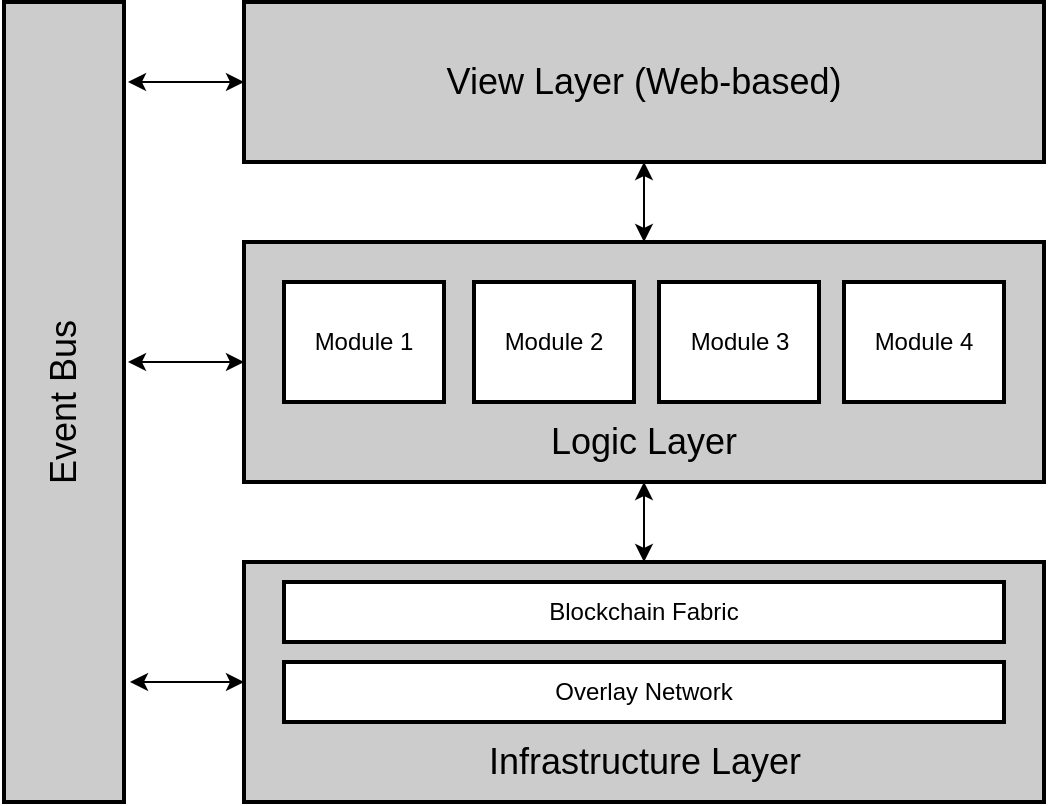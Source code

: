 <mxfile version="12.4.2" type="device" pages="1"><diagram id="EHl7ftutoMgddp9qwQif" name="Page-1"><mxGraphModel dx="932" dy="617" grid="1" gridSize="10" guides="1" tooltips="1" connect="1" arrows="1" fold="1" page="1" pageScale="1" pageWidth="827" pageHeight="1169" math="0" shadow="0"><root><mxCell id="0"/><mxCell id="1" parent="0"/><mxCell id="YvF3ucDbJZ3Y02G4h0ag-1" value="&lt;font style=&quot;font-size: 18px&quot;&gt;View Layer (Web-based)&lt;/font&gt;" style="rounded=0;whiteSpace=wrap;html=1;strokeWidth=2;fillColor=#CCCCCC;" parent="1" vertex="1"><mxGeometry x="160" y="40" width="400" height="80" as="geometry"/></mxCell><mxCell id="YvF3ucDbJZ3Y02G4h0ag-2" value="&lt;font style=&quot;font-size: 18px&quot;&gt;Event Bus&lt;/font&gt;" style="rounded=0;whiteSpace=wrap;html=1;rotation=-90;strokeWidth=2;fillColor=#CCCCCC;" parent="1" vertex="1"><mxGeometry x="-130" y="210" width="400" height="60" as="geometry"/></mxCell><mxCell id="YvF3ucDbJZ3Y02G4h0ag-3" value="" style="rounded=0;whiteSpace=wrap;html=1;strokeWidth=2;fillColor=#CCCCCC;" parent="1" vertex="1"><mxGeometry x="160" y="160" width="400" height="120" as="geometry"/></mxCell><mxCell id="YvF3ucDbJZ3Y02G4h0ag-4" value="&lt;font style=&quot;font-size: 18px&quot;&gt;Logic Layer&lt;/font&gt;" style="text;html=1;strokeColor=none;fillColor=none;align=center;verticalAlign=middle;whiteSpace=wrap;rounded=0;" parent="1" vertex="1"><mxGeometry x="285" y="250" width="150" height="20" as="geometry"/></mxCell><mxCell id="YvF3ucDbJZ3Y02G4h0ag-5" value="" style="rounded=0;whiteSpace=wrap;html=1;strokeWidth=2;fillColor=#CCCCCC;" parent="1" vertex="1"><mxGeometry x="160" y="320" width="400" height="120" as="geometry"/></mxCell><mxCell id="YvF3ucDbJZ3Y02G4h0ag-6" value="&lt;font style=&quot;font-size: 18px&quot;&gt;Infrastructure Layer&lt;/font&gt;" style="text;html=1;strokeColor=none;fillColor=none;align=center;verticalAlign=middle;whiteSpace=wrap;rounded=0;" parent="1" vertex="1"><mxGeometry x="237.5" y="410" width="245" height="20" as="geometry"/></mxCell><mxCell id="YvF3ucDbJZ3Y02G4h0ag-8" value="Module 2" style="rounded=0;whiteSpace=wrap;html=1;strokeWidth=2;fillColor=#FFFFFF;" parent="1" vertex="1"><mxGeometry x="275" y="180" width="80" height="60" as="geometry"/></mxCell><mxCell id="YvF3ucDbJZ3Y02G4h0ag-10" value="Module 1" style="rounded=0;whiteSpace=wrap;html=1;strokeWidth=2;fillColor=#FFFFFF;" parent="1" vertex="1"><mxGeometry x="180" y="180" width="80" height="60" as="geometry"/></mxCell><mxCell id="YvF3ucDbJZ3Y02G4h0ag-11" value="Module 3" style="rounded=0;whiteSpace=wrap;html=1;strokeWidth=2;fillColor=#FFFFFF;" parent="1" vertex="1"><mxGeometry x="367.5" y="180" width="80" height="60" as="geometry"/></mxCell><mxCell id="YvF3ucDbJZ3Y02G4h0ag-12" value="Module 4" style="rounded=0;whiteSpace=wrap;html=1;strokeWidth=2;fillColor=#FFFFFF;" parent="1" vertex="1"><mxGeometry x="460" y="180" width="80" height="60" as="geometry"/></mxCell><mxCell id="YvF3ucDbJZ3Y02G4h0ag-13" value="&lt;font style=&quot;font-size: 12px&quot;&gt;Blockchain Fabric&lt;/font&gt;" style="rounded=0;whiteSpace=wrap;html=1;strokeWidth=2;fillColor=#FFFFFF;" parent="1" vertex="1"><mxGeometry x="180" y="330" width="360" height="30" as="geometry"/></mxCell><mxCell id="YvF3ucDbJZ3Y02G4h0ag-14" value="Overlay Network" style="rounded=0;whiteSpace=wrap;html=1;strokeWidth=2;fillColor=#FFFFFF;" parent="1" vertex="1"><mxGeometry x="180" y="370" width="360" height="30" as="geometry"/></mxCell><mxCell id="YvF3ucDbJZ3Y02G4h0ag-15" value="" style="endArrow=classic;startArrow=classic;html=1;entryX=0.5;entryY=1;entryDx=0;entryDy=0;exitX=0.5;exitY=0;exitDx=0;exitDy=0;" parent="1" source="YvF3ucDbJZ3Y02G4h0ag-5" target="YvF3ucDbJZ3Y02G4h0ag-3" edge="1"><mxGeometry width="50" height="50" relative="1" as="geometry"><mxPoint x="40" y="510" as="sourcePoint"/><mxPoint x="90" y="460" as="targetPoint"/></mxGeometry></mxCell><mxCell id="YvF3ucDbJZ3Y02G4h0ag-16" value="" style="endArrow=classic;startArrow=classic;html=1;entryX=0.5;entryY=1;entryDx=0;entryDy=0;exitX=0.5;exitY=0;exitDx=0;exitDy=0;" parent="1" source="YvF3ucDbJZ3Y02G4h0ag-3" target="YvF3ucDbJZ3Y02G4h0ag-1" edge="1"><mxGeometry width="50" height="50" relative="1" as="geometry"><mxPoint x="40" y="510" as="sourcePoint"/><mxPoint x="90" y="460" as="targetPoint"/></mxGeometry></mxCell><mxCell id="YvF3ucDbJZ3Y02G4h0ag-17" value="" style="endArrow=classic;startArrow=classic;html=1;entryX=0;entryY=0.5;entryDx=0;entryDy=0;exitX=0.15;exitY=1.05;exitDx=0;exitDy=0;exitPerimeter=0;" parent="1" source="YvF3ucDbJZ3Y02G4h0ag-2" target="YvF3ucDbJZ3Y02G4h0ag-5" edge="1"><mxGeometry width="50" height="50" relative="1" as="geometry"><mxPoint x="120" y="360" as="sourcePoint"/><mxPoint x="90" y="460" as="targetPoint"/></mxGeometry></mxCell><mxCell id="YvF3ucDbJZ3Y02G4h0ag-18" value="" style="endArrow=classic;startArrow=classic;html=1;entryX=0;entryY=0.5;entryDx=0;entryDy=0;" parent="1" target="YvF3ucDbJZ3Y02G4h0ag-3" edge="1"><mxGeometry width="50" height="50" relative="1" as="geometry"><mxPoint x="102" y="220" as="sourcePoint"/><mxPoint x="90" y="460" as="targetPoint"/></mxGeometry></mxCell><mxCell id="YvF3ucDbJZ3Y02G4h0ag-19" value="" style="endArrow=classic;startArrow=classic;html=1;entryX=0;entryY=0.5;entryDx=0;entryDy=0;" parent="1" target="YvF3ucDbJZ3Y02G4h0ag-1" edge="1"><mxGeometry width="50" height="50" relative="1" as="geometry"><mxPoint x="102" y="80" as="sourcePoint"/><mxPoint x="90" y="460" as="targetPoint"/></mxGeometry></mxCell></root></mxGraphModel></diagram></mxfile>
